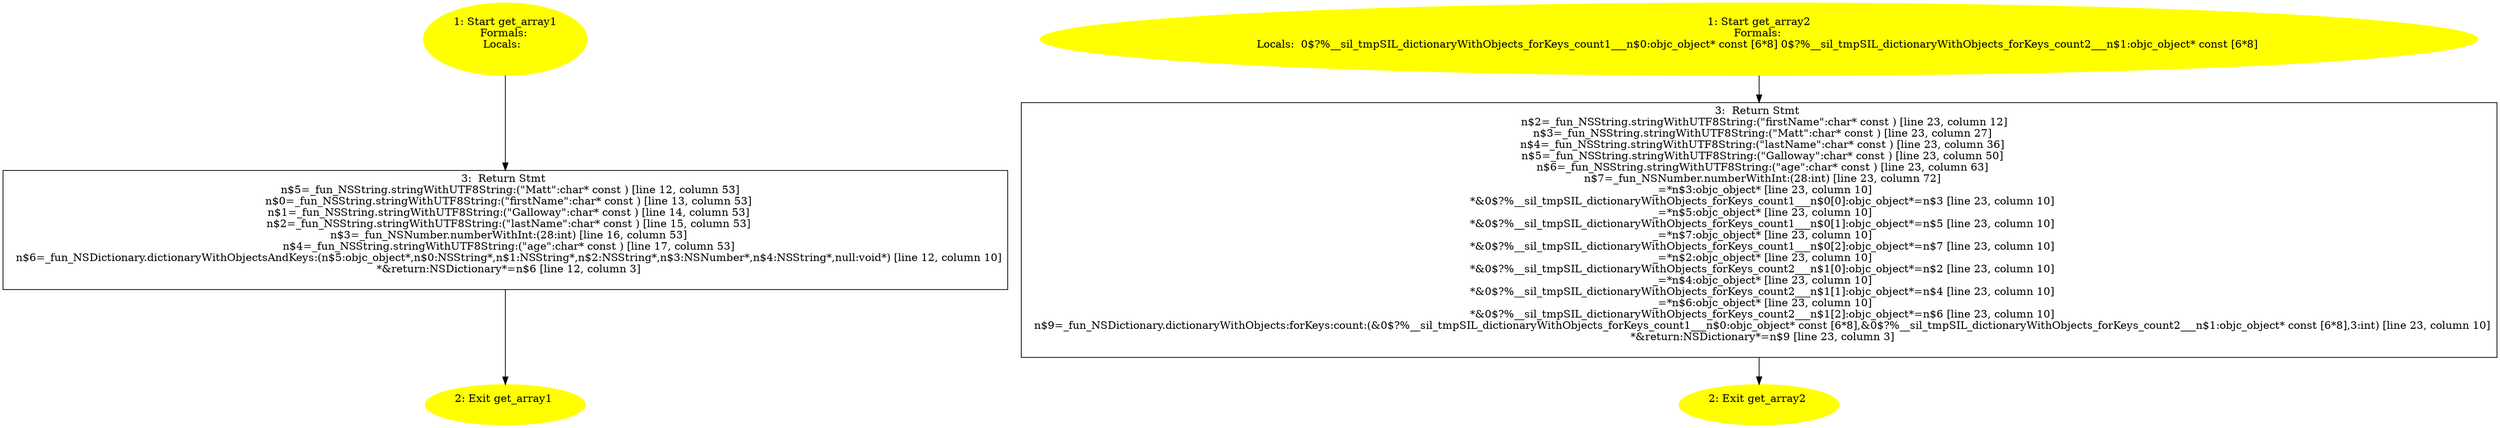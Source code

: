 /* @generated */
digraph cfg {
"get_array1.5988b7ad8acf5c81cef9a72d072073c1_1" [label="1: Start get_array1\nFormals: \nLocals:  \n  " color=yellow style=filled]
	

	 "get_array1.5988b7ad8acf5c81cef9a72d072073c1_1" -> "get_array1.5988b7ad8acf5c81cef9a72d072073c1_3" ;
"get_array1.5988b7ad8acf5c81cef9a72d072073c1_2" [label="2: Exit get_array1 \n  " color=yellow style=filled]
	

"get_array1.5988b7ad8acf5c81cef9a72d072073c1_3" [label="3:  Return Stmt \n   n$5=_fun_NSString.stringWithUTF8String:(\"Matt\":char* const ) [line 12, column 53]\n  n$0=_fun_NSString.stringWithUTF8String:(\"firstName\":char* const ) [line 13, column 53]\n  n$1=_fun_NSString.stringWithUTF8String:(\"Galloway\":char* const ) [line 14, column 53]\n  n$2=_fun_NSString.stringWithUTF8String:(\"lastName\":char* const ) [line 15, column 53]\n  n$3=_fun_NSNumber.numberWithInt:(28:int) [line 16, column 53]\n  n$4=_fun_NSString.stringWithUTF8String:(\"age\":char* const ) [line 17, column 53]\n  n$6=_fun_NSDictionary.dictionaryWithObjectsAndKeys:(n$5:objc_object*,n$0:NSString*,n$1:NSString*,n$2:NSString*,n$3:NSNumber*,n$4:NSString*,null:void*) [line 12, column 10]\n  *&return:NSDictionary*=n$6 [line 12, column 3]\n " shape="box"]
	

	 "get_array1.5988b7ad8acf5c81cef9a72d072073c1_3" -> "get_array1.5988b7ad8acf5c81cef9a72d072073c1_2" ;
"get_array2.84aa3c70cb20e7edbe4f0b8d0bd6aa3d_1" [label="1: Start get_array2\nFormals: \nLocals:  0$?%__sil_tmpSIL_dictionaryWithObjects_forKeys_count1___n$0:objc_object* const [6*8] 0$?%__sil_tmpSIL_dictionaryWithObjects_forKeys_count2___n$1:objc_object* const [6*8] \n  " color=yellow style=filled]
	

	 "get_array2.84aa3c70cb20e7edbe4f0b8d0bd6aa3d_1" -> "get_array2.84aa3c70cb20e7edbe4f0b8d0bd6aa3d_3" ;
"get_array2.84aa3c70cb20e7edbe4f0b8d0bd6aa3d_2" [label="2: Exit get_array2 \n  " color=yellow style=filled]
	

"get_array2.84aa3c70cb20e7edbe4f0b8d0bd6aa3d_3" [label="3:  Return Stmt \n   n$2=_fun_NSString.stringWithUTF8String:(\"firstName\":char* const ) [line 23, column 12]\n  n$3=_fun_NSString.stringWithUTF8String:(\"Matt\":char* const ) [line 23, column 27]\n  n$4=_fun_NSString.stringWithUTF8String:(\"lastName\":char* const ) [line 23, column 36]\n  n$5=_fun_NSString.stringWithUTF8String:(\"Galloway\":char* const ) [line 23, column 50]\n  n$6=_fun_NSString.stringWithUTF8String:(\"age\":char* const ) [line 23, column 63]\n  n$7=_fun_NSNumber.numberWithInt:(28:int) [line 23, column 72]\n  _=*n$3:objc_object* [line 23, column 10]\n  *&0$?%__sil_tmpSIL_dictionaryWithObjects_forKeys_count1___n$0[0]:objc_object*=n$3 [line 23, column 10]\n  _=*n$5:objc_object* [line 23, column 10]\n  *&0$?%__sil_tmpSIL_dictionaryWithObjects_forKeys_count1___n$0[1]:objc_object*=n$5 [line 23, column 10]\n  _=*n$7:objc_object* [line 23, column 10]\n  *&0$?%__sil_tmpSIL_dictionaryWithObjects_forKeys_count1___n$0[2]:objc_object*=n$7 [line 23, column 10]\n  _=*n$2:objc_object* [line 23, column 10]\n  *&0$?%__sil_tmpSIL_dictionaryWithObjects_forKeys_count2___n$1[0]:objc_object*=n$2 [line 23, column 10]\n  _=*n$4:objc_object* [line 23, column 10]\n  *&0$?%__sil_tmpSIL_dictionaryWithObjects_forKeys_count2___n$1[1]:objc_object*=n$4 [line 23, column 10]\n  _=*n$6:objc_object* [line 23, column 10]\n  *&0$?%__sil_tmpSIL_dictionaryWithObjects_forKeys_count2___n$1[2]:objc_object*=n$6 [line 23, column 10]\n  n$9=_fun_NSDictionary.dictionaryWithObjects:forKeys:count:(&0$?%__sil_tmpSIL_dictionaryWithObjects_forKeys_count1___n$0:objc_object* const [6*8],&0$?%__sil_tmpSIL_dictionaryWithObjects_forKeys_count2___n$1:objc_object* const [6*8],3:int) [line 23, column 10]\n  *&return:NSDictionary*=n$9 [line 23, column 3]\n " shape="box"]
	

	 "get_array2.84aa3c70cb20e7edbe4f0b8d0bd6aa3d_3" -> "get_array2.84aa3c70cb20e7edbe4f0b8d0bd6aa3d_2" ;
}
